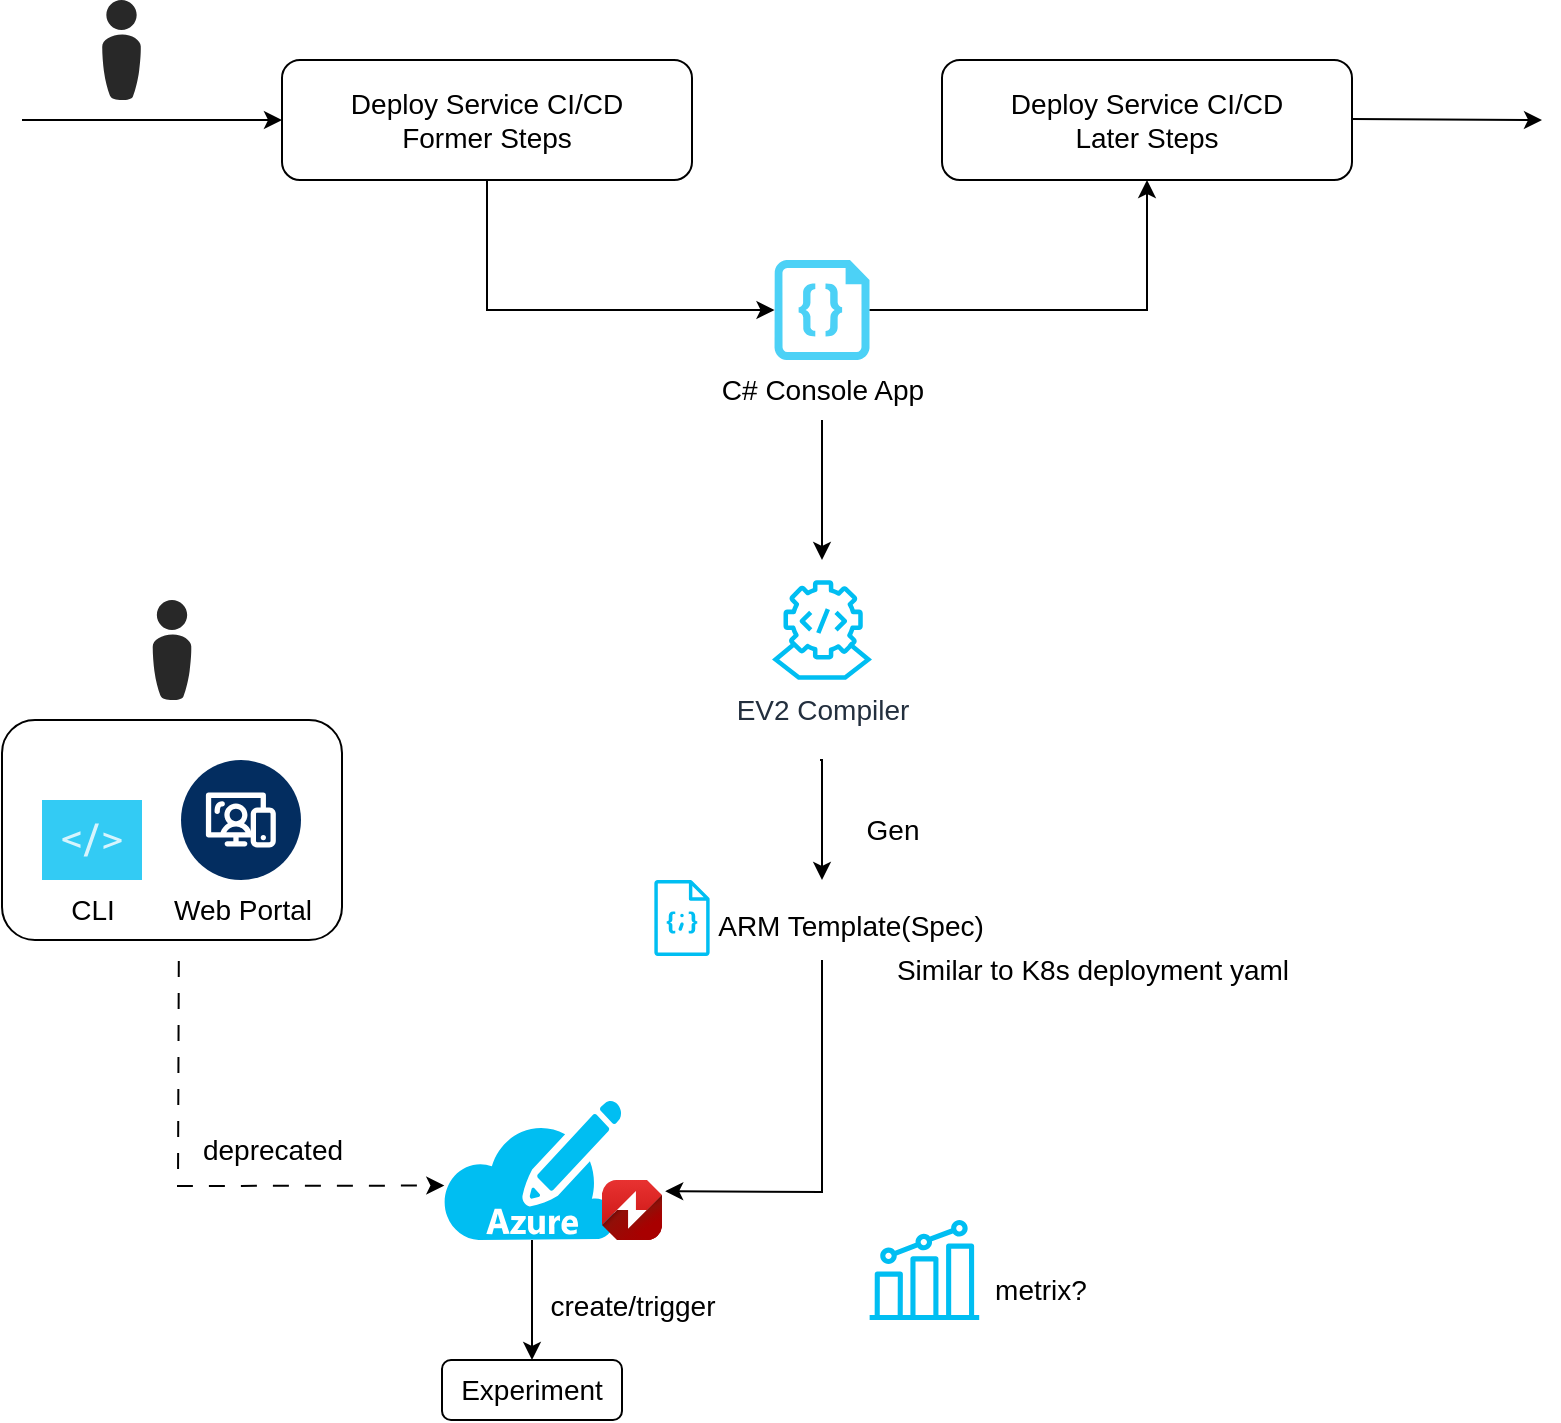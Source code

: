 <mxfile version="24.7.1" type="github">
  <diagram name="Page-1" id="mIlsuPGWo_PQo23G4Fa0">
    <mxGraphModel dx="1514" dy="823" grid="1" gridSize="10" guides="1" tooltips="1" connect="1" arrows="1" fold="1" page="1" pageScale="1" pageWidth="850" pageHeight="1100" math="0" shadow="0">
      <root>
        <mxCell id="0" />
        <mxCell id="1" parent="0" />
        <mxCell id="2I6tu4B--KC1xBCraNEP-8" value="" style="rounded=1;whiteSpace=wrap;html=1;fontSize=14;" vertex="1" parent="1">
          <mxGeometry x="40" y="420" width="170" height="110" as="geometry" />
        </mxCell>
        <mxCell id="2I6tu4B--KC1xBCraNEP-2" value="CLI&lt;div style=&quot;font-size: 14px;&quot;&gt;&lt;br style=&quot;font-size: 14px;&quot;&gt;&lt;/div&gt;" style="sketch=0;pointerEvents=1;shadow=0;dashed=0;html=1;labelPosition=center;verticalLabelPosition=bottom;verticalAlign=top;align=center;outlineConnect=0;shape=mxgraph.veeam2.command_line;fillColor=#00BEF2;strokeColor=#6c8ebf;opacity=80;fontSize=14;" vertex="1" parent="1">
          <mxGeometry x="60" y="460" width="50" height="40" as="geometry" />
        </mxCell>
        <mxCell id="2I6tu4B--KC1xBCraNEP-4" value="&lt;div style=&quot;font-size: 14px;&quot;&gt;&lt;br style=&quot;font-size: 14px;&quot;&gt;&lt;/div&gt;" style="verticalLabelPosition=bottom;aspect=fixed;html=1;shape=mxgraph.salesforce.web2;strokeColor=#00BEF2;fillColor=#00BEF2;fontSize=14;" vertex="1" parent="1">
          <mxGeometry x="129.5" y="440" width="60" height="60" as="geometry" />
        </mxCell>
        <mxCell id="2I6tu4B--KC1xBCraNEP-6" value="" style="verticalLabelPosition=bottom;sketch=0;html=1;fillColor=#282828;strokeColor=none;verticalAlign=top;pointerEvents=1;align=center;shape=mxgraph.cisco_safe.people_places_things_icons.icon8;fontSize=14;" vertex="1" parent="1">
          <mxGeometry x="90" y="60" width="19.5" height="50" as="geometry" />
        </mxCell>
        <mxCell id="2I6tu4B--KC1xBCraNEP-7" value="" style="endArrow=classic;html=1;rounded=0;dashed=1;dashPattern=8 8;exitX=0.52;exitY=1.095;exitDx=0;exitDy=0;exitPerimeter=0;entryX=0.013;entryY=0.611;entryDx=0;entryDy=0;entryPerimeter=0;fontSize=14;" edge="1" parent="1" source="2I6tu4B--KC1xBCraNEP-8" target="2I6tu4B--KC1xBCraNEP-1">
          <mxGeometry width="50" height="50" relative="1" as="geometry">
            <mxPoint x="240" y="490" as="sourcePoint" />
            <mxPoint x="320" y="610" as="targetPoint" />
            <Array as="points">
              <mxPoint x="128" y="653" />
            </Array>
          </mxGeometry>
        </mxCell>
        <mxCell id="2I6tu4B--KC1xBCraNEP-9" value="Web Portal" style="text;html=1;align=center;verticalAlign=middle;whiteSpace=wrap;rounded=0;fontSize=14;" vertex="1" parent="1">
          <mxGeometry x="110" y="500" width="100.5" height="30" as="geometry" />
        </mxCell>
        <mxCell id="2I6tu4B--KC1xBCraNEP-11" value="EV2 Compiler&lt;div style=&quot;font-size: 14px;&quot;&gt;&lt;br style=&quot;font-size: 14px;&quot;&gt;&lt;/div&gt;" style="sketch=0;outlineConnect=0;fontColor=#232F3E;gradientColor=none;fillColor=#00BEF2;strokeColor=#3333FF;dashed=0;verticalLabelPosition=bottom;verticalAlign=top;align=center;html=1;fontSize=14;fontStyle=0;aspect=fixed;shape=mxgraph.aws4.mainframe_modernization_compiler;" vertex="1" parent="1">
          <mxGeometry x="425" y="350" width="50" height="50" as="geometry" />
        </mxCell>
        <mxCell id="2I6tu4B--KC1xBCraNEP-17" value="" style="group;fontSize=14;" vertex="1" connectable="0" parent="1">
          <mxGeometry x="366.11" y="500" width="187.77" height="42" as="geometry" />
        </mxCell>
        <mxCell id="2I6tu4B--KC1xBCraNEP-12" value="" style="sketch=0;outlineConnect=0;fontColor=#232F3E;gradientColor=none;fillColor=#00BEF2;strokeColor=none;dashed=0;verticalLabelPosition=bottom;verticalAlign=top;align=center;html=1;fontSize=14;fontStyle=0;aspect=fixed;pointerEvents=1;shape=mxgraph.aws4.json_script;" vertex="1" parent="2I6tu4B--KC1xBCraNEP-17">
          <mxGeometry width="27.77" height="38" as="geometry" />
        </mxCell>
        <mxCell id="2I6tu4B--KC1xBCraNEP-16" value="ARM Template(Spec)" style="text;html=1;align=center;verticalAlign=middle;resizable=0;points=[];autosize=1;strokeColor=none;fillColor=none;fontSize=14;" vertex="1" parent="2I6tu4B--KC1xBCraNEP-17">
          <mxGeometry x="17.77" y="8" width="160" height="30" as="geometry" />
        </mxCell>
        <mxCell id="2I6tu4B--KC1xBCraNEP-19" value="" style="endArrow=classic;html=1;rounded=0;fontSize=14;" edge="1" parent="1">
          <mxGeometry width="50" height="50" relative="1" as="geometry">
            <mxPoint x="449" y="440" as="sourcePoint" />
            <mxPoint x="450" y="500" as="targetPoint" />
            <Array as="points">
              <mxPoint x="450" y="440" />
            </Array>
          </mxGeometry>
        </mxCell>
        <mxCell id="2I6tu4B--KC1xBCraNEP-20" value="Gen" style="text;html=1;align=center;verticalAlign=middle;resizable=0;points=[];autosize=1;strokeColor=none;fillColor=none;fontSize=14;" vertex="1" parent="1">
          <mxGeometry x="460" y="460" width="50" height="30" as="geometry" />
        </mxCell>
        <mxCell id="2I6tu4B--KC1xBCraNEP-21" value="" style="endArrow=classic;html=1;rounded=0;entryX=1.053;entryY=0.187;entryDx=0;entryDy=0;entryPerimeter=0;fontSize=14;" edge="1" parent="1" target="2I6tu4B--KC1xBCraNEP-10">
          <mxGeometry width="50" height="50" relative="1" as="geometry">
            <mxPoint x="450" y="540" as="sourcePoint" />
            <mxPoint x="425.82" y="630" as="targetPoint" />
            <Array as="points">
              <mxPoint x="450" y="656" />
            </Array>
          </mxGeometry>
        </mxCell>
        <mxCell id="2I6tu4B--KC1xBCraNEP-29" style="edgeStyle=orthogonalEdgeStyle;rounded=0;orthogonalLoop=1;jettySize=auto;html=1;fontSize=14;" edge="1" parent="1">
          <mxGeometry relative="1" as="geometry">
            <mxPoint x="450" y="270" as="sourcePoint" />
            <mxPoint x="450" y="340" as="targetPoint" />
          </mxGeometry>
        </mxCell>
        <mxCell id="2I6tu4B--KC1xBCraNEP-30" style="edgeStyle=orthogonalEdgeStyle;rounded=0;orthogonalLoop=1;jettySize=auto;html=1;exitX=1;exitY=0.5;exitDx=0;exitDy=0;exitPerimeter=0;entryX=0.5;entryY=1;entryDx=0;entryDy=0;fontSize=14;" edge="1" parent="1" source="2I6tu4B--KC1xBCraNEP-23" target="2I6tu4B--KC1xBCraNEP-26">
          <mxGeometry relative="1" as="geometry" />
        </mxCell>
        <mxCell id="2I6tu4B--KC1xBCraNEP-23" value="C# Con&lt;span style=&quot;background-color: initial; font-size: 14px;&quot;&gt;sole App&lt;/span&gt;" style="verticalLabelPosition=bottom;html=1;verticalAlign=top;align=center;strokeColor=none;fillColor=#00BEF2;shape=mxgraph.azure.code_file;pointerEvents=1;opacity=70;fontSize=14;" vertex="1" parent="1">
          <mxGeometry x="426.25" y="190" width="47.5" height="50" as="geometry" />
        </mxCell>
        <mxCell id="2I6tu4B--KC1xBCraNEP-25" value="Deploy Service CI/CD&lt;div style=&quot;font-size: 14px;&quot;&gt;Former Steps&lt;/div&gt;" style="rounded=1;whiteSpace=wrap;html=1;fontSize=14;" vertex="1" parent="1">
          <mxGeometry x="180" y="90" width="205" height="60" as="geometry" />
        </mxCell>
        <mxCell id="2I6tu4B--KC1xBCraNEP-26" value="Deploy Service CI/CD&lt;div style=&quot;font-size: 14px;&quot;&gt;Later Steps&lt;/div&gt;" style="rounded=1;whiteSpace=wrap;html=1;fontSize=14;" vertex="1" parent="1">
          <mxGeometry x="510" y="90" width="205" height="60" as="geometry" />
        </mxCell>
        <mxCell id="2I6tu4B--KC1xBCraNEP-28" style="edgeStyle=orthogonalEdgeStyle;rounded=0;orthogonalLoop=1;jettySize=auto;html=1;exitX=0.5;exitY=1;exitDx=0;exitDy=0;entryX=0;entryY=0.5;entryDx=0;entryDy=0;entryPerimeter=0;fontSize=14;" edge="1" parent="1" source="2I6tu4B--KC1xBCraNEP-25" target="2I6tu4B--KC1xBCraNEP-23">
          <mxGeometry relative="1" as="geometry" />
        </mxCell>
        <mxCell id="2I6tu4B--KC1xBCraNEP-31" value="" style="sketch=0;outlineConnect=0;fontColor=#232F3E;gradientColor=none;fillColor=#00BEF2;strokeColor=none;dashed=0;verticalLabelPosition=bottom;verticalAlign=top;align=center;html=1;fontSize=14;fontStyle=0;aspect=fixed;pointerEvents=1;shape=mxgraph.aws4.metrics;" vertex="1" parent="1">
          <mxGeometry x="473.75" y="670" width="54.93" height="50" as="geometry" />
        </mxCell>
        <mxCell id="2I6tu4B--KC1xBCraNEP-32" value="metrix?" style="text;html=1;align=center;verticalAlign=middle;resizable=0;points=[];autosize=1;strokeColor=none;fillColor=none;fontSize=14;" vertex="1" parent="1">
          <mxGeometry x="523.68" y="690" width="70" height="30" as="geometry" />
        </mxCell>
        <mxCell id="2I6tu4B--KC1xBCraNEP-35" value="Experiment" style="rounded=1;whiteSpace=wrap;html=1;fontSize=14;" vertex="1" parent="1">
          <mxGeometry x="260" y="740" width="90" height="30" as="geometry" />
        </mxCell>
        <mxCell id="2I6tu4B--KC1xBCraNEP-36" value="" style="group;fontSize=14;" vertex="1" connectable="0" parent="1">
          <mxGeometry x="260" y="610" width="110" height="70" as="geometry" />
        </mxCell>
        <mxCell id="2I6tu4B--KC1xBCraNEP-1" value="" style="verticalLabelPosition=bottom;html=1;verticalAlign=top;align=center;strokeColor=none;fillColor=#00BEF2;shape=mxgraph.azure.azure_subscription;fontSize=14;" vertex="1" parent="2I6tu4B--KC1xBCraNEP-36">
          <mxGeometry width="90" height="70" as="geometry" />
        </mxCell>
        <mxCell id="2I6tu4B--KC1xBCraNEP-10" value="" style="image;aspect=fixed;html=1;points=[];align=center;fontSize=14;image=img/lib/azure2/other/Azure_Chaos_Studio.svg;" vertex="1" parent="2I6tu4B--KC1xBCraNEP-36">
          <mxGeometry x="80" y="40" width="30" height="30" as="geometry" />
        </mxCell>
        <mxCell id="2I6tu4B--KC1xBCraNEP-37" value="" style="edgeStyle=orthogonalEdgeStyle;rounded=0;orthogonalLoop=1;jettySize=auto;html=1;fontSize=14;" edge="1" parent="1" source="2I6tu4B--KC1xBCraNEP-1" target="2I6tu4B--KC1xBCraNEP-35">
          <mxGeometry relative="1" as="geometry" />
        </mxCell>
        <mxCell id="2I6tu4B--KC1xBCraNEP-38" value="create/trigger" style="text;html=1;align=center;verticalAlign=middle;resizable=0;points=[];autosize=1;strokeColor=none;fillColor=none;fontSize=14;" vertex="1" parent="1">
          <mxGeometry x="300" y="698" width="110" height="30" as="geometry" />
        </mxCell>
        <mxCell id="2I6tu4B--KC1xBCraNEP-39" value="" style="verticalLabelPosition=bottom;sketch=0;html=1;fillColor=#282828;strokeColor=none;verticalAlign=top;pointerEvents=1;align=center;shape=mxgraph.cisco_safe.people_places_things_icons.icon8;fontSize=14;" vertex="1" parent="1">
          <mxGeometry x="115.25" y="360" width="19.5" height="50" as="geometry" />
        </mxCell>
        <mxCell id="2I6tu4B--KC1xBCraNEP-40" value="deprecated" style="text;html=1;align=center;verticalAlign=middle;resizable=0;points=[];autosize=1;strokeColor=none;fillColor=none;fontSize=14;" vertex="1" parent="1">
          <mxGeometry x="129.75" y="620" width="90" height="30" as="geometry" />
        </mxCell>
        <mxCell id="2I6tu4B--KC1xBCraNEP-41" value="" style="endArrow=classic;html=1;rounded=0;entryX=0;entryY=0.5;entryDx=0;entryDy=0;fontSize=14;" edge="1" parent="1" target="2I6tu4B--KC1xBCraNEP-25">
          <mxGeometry width="50" height="50" relative="1" as="geometry">
            <mxPoint x="50" y="120" as="sourcePoint" />
            <mxPoint x="450" y="400" as="targetPoint" />
          </mxGeometry>
        </mxCell>
        <mxCell id="2I6tu4B--KC1xBCraNEP-42" value="" style="endArrow=classic;html=1;rounded=0;fontSize=14;" edge="1" parent="1">
          <mxGeometry width="50" height="50" relative="1" as="geometry">
            <mxPoint x="715" y="119.5" as="sourcePoint" />
            <mxPoint x="810" y="120" as="targetPoint" />
          </mxGeometry>
        </mxCell>
        <mxCell id="2I6tu4B--KC1xBCraNEP-44" value="Similar to K8s deployment yaml" style="text;html=1;align=center;verticalAlign=middle;resizable=0;points=[];autosize=1;strokeColor=none;fillColor=none;fontSize=14;" vertex="1" parent="1">
          <mxGeometry x="475" y="530" width="220" height="30" as="geometry" />
        </mxCell>
      </root>
    </mxGraphModel>
  </diagram>
</mxfile>
